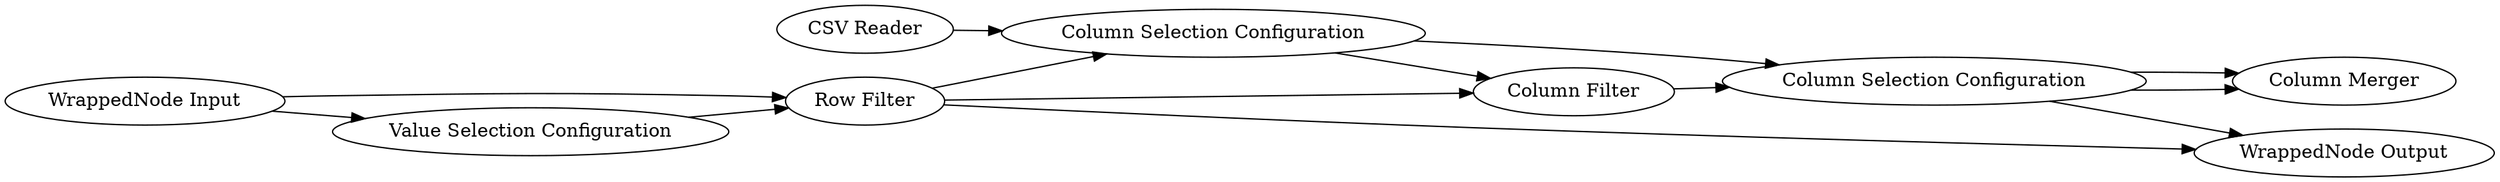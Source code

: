 digraph {
	20 [label="Column Merger"]
	21 [label="Column Filter"]
	8 [label="Row Filter"]
	11 [label="Column Filter"]
	14 [label="WrappedNode Input"]
	15 [label="WrappedNode Output"]
	18 [label="Value Selection Configuration"]
	21 [label="Column Selection Configuration"]
	22 [label="Column Selection Configuration"]
	34 [label="CSV Reader"]
	8 -> 11
	8 -> 15
	8 -> 21
	11 -> 22
	14 -> 8
	14 -> 18
	18 -> 8
	21 -> 11
	22 -> 15
	21 -> 22
	22 -> 20
	22 -> 20
	34 -> 21
	rankdir=LR
}
